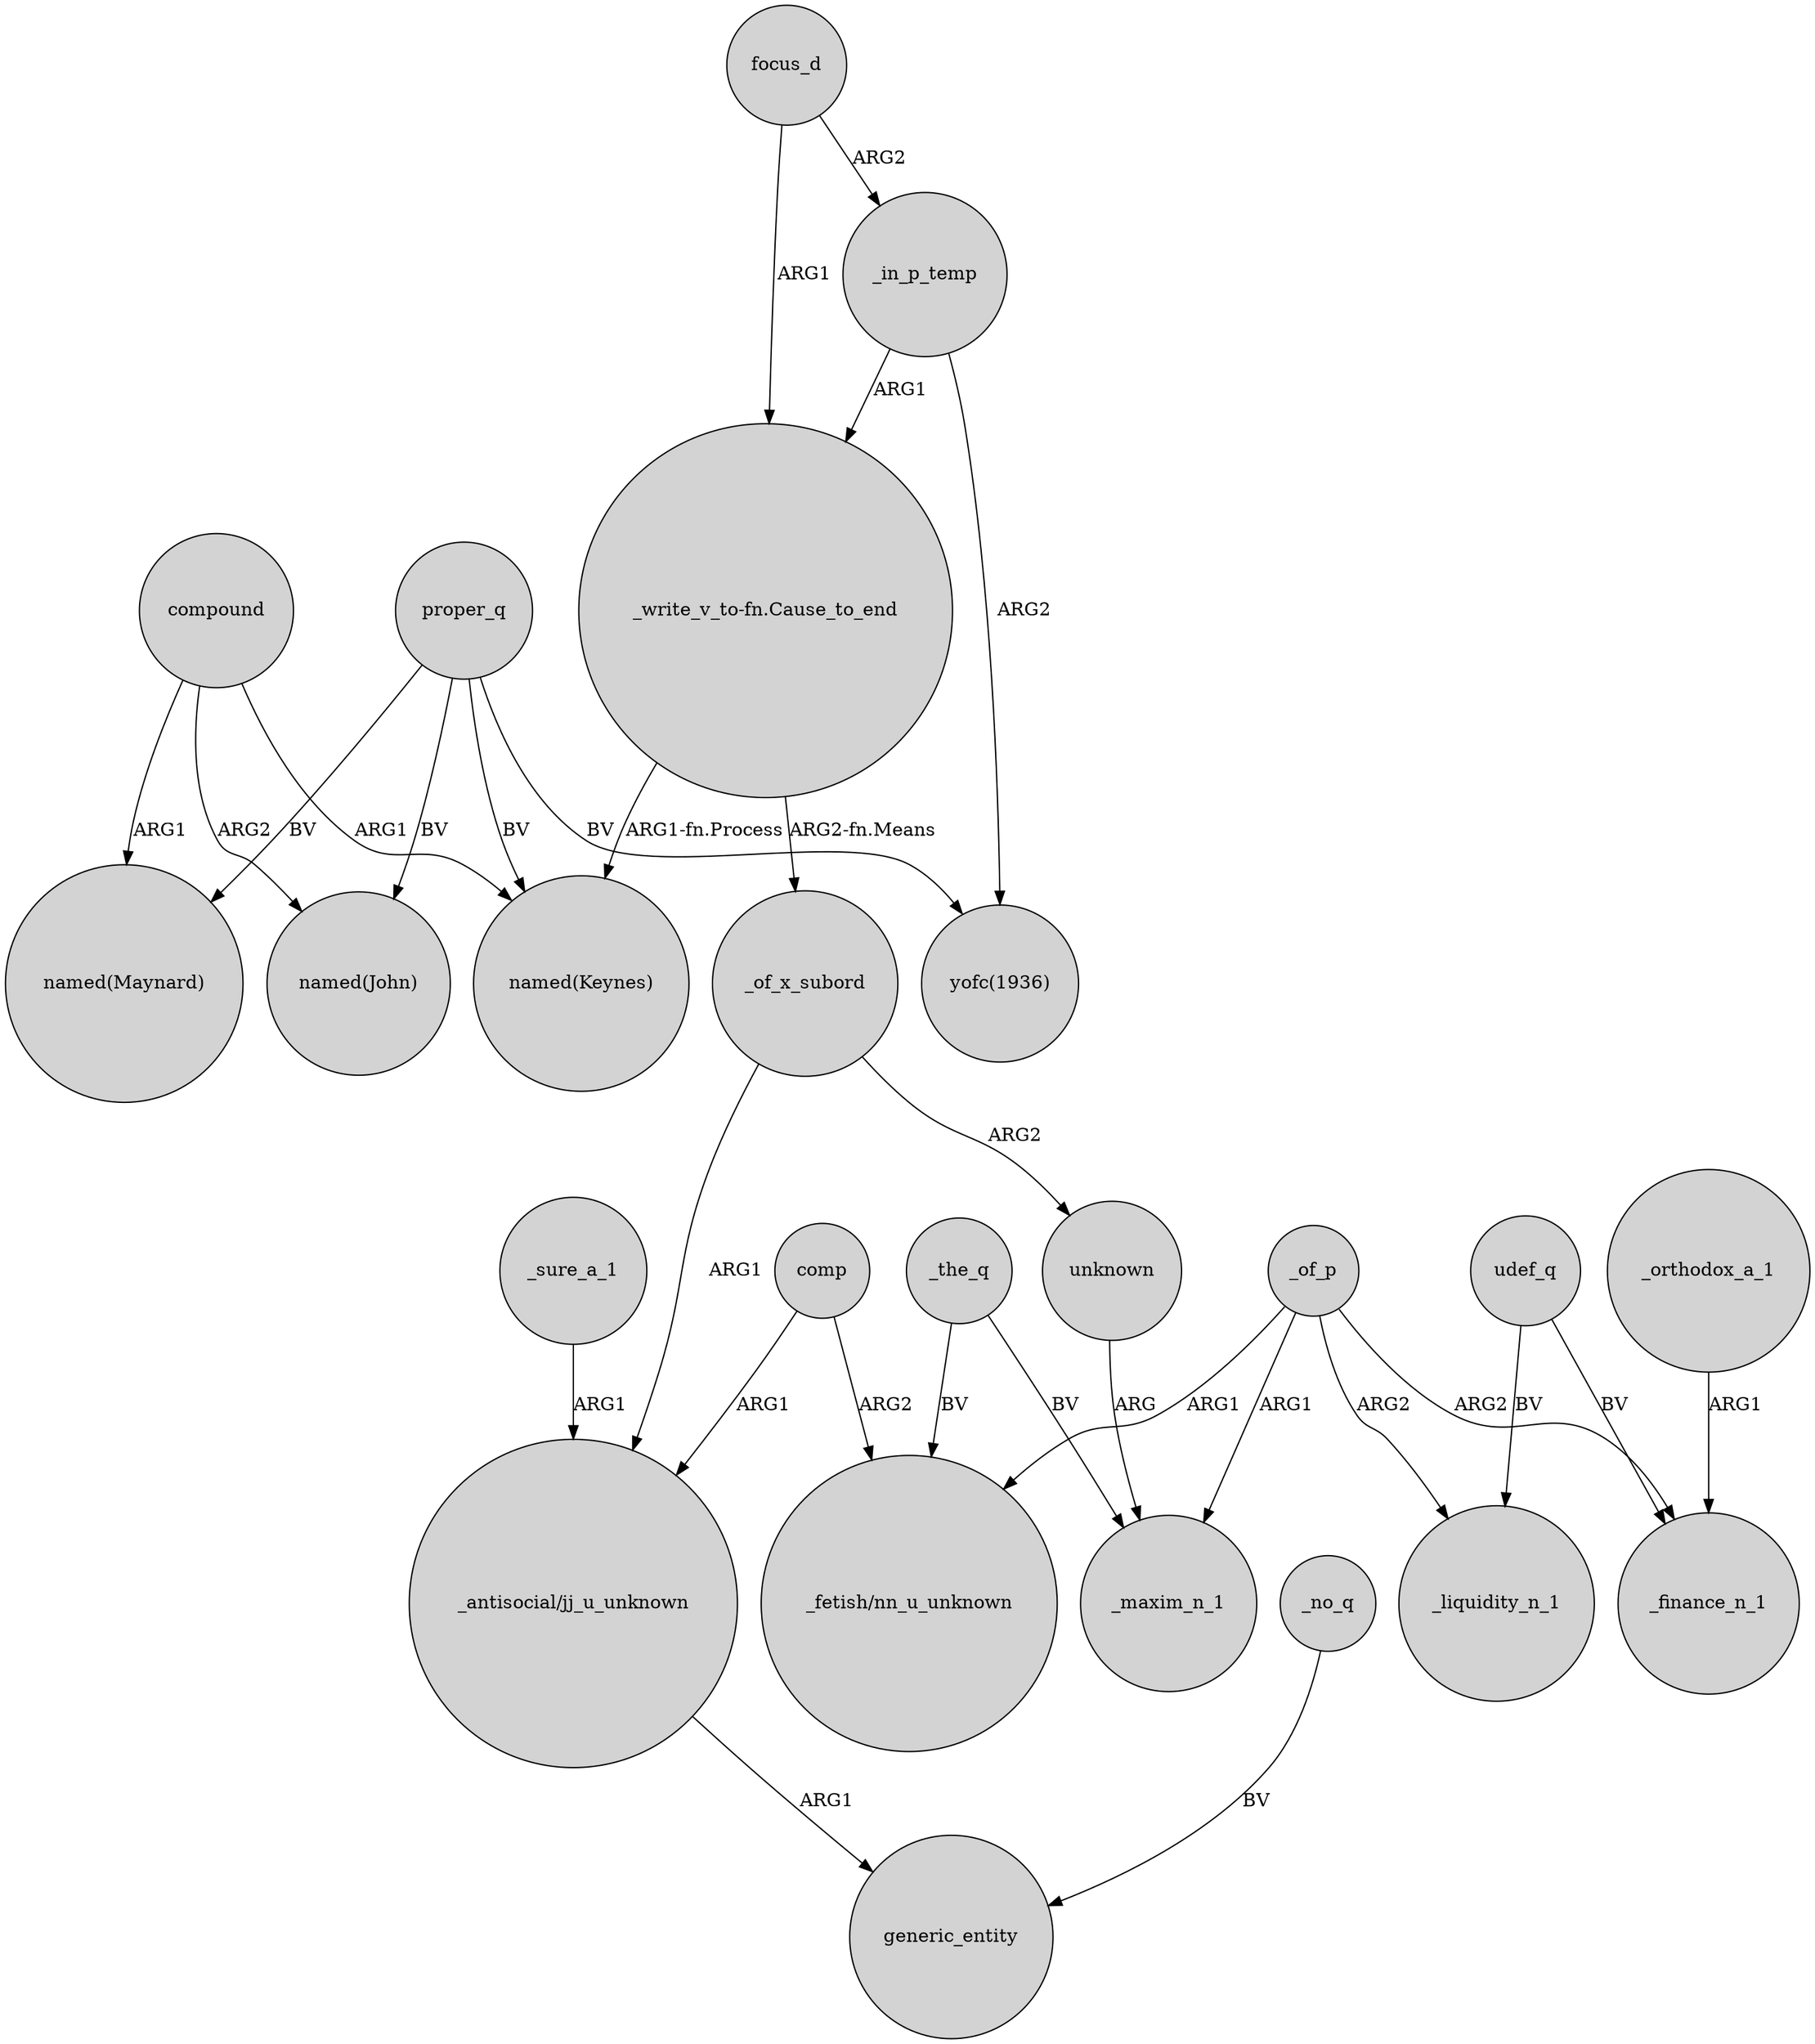 digraph {
	node [shape=circle style=filled]
	unknown -> _maxim_n_1 [label=ARG]
	_orthodox_a_1 -> _finance_n_1 [label=ARG1]
	_the_q -> "_fetish/nn_u_unknown" [label=BV]
	comp -> "_antisocial/jj_u_unknown" [label=ARG1]
	udef_q -> _finance_n_1 [label=BV]
	_sure_a_1 -> "_antisocial/jj_u_unknown" [label=ARG1]
	"_write_v_to-fn.Cause_to_end" -> "named(Keynes)" [label="ARG1-fn.Process"]
	_in_p_temp -> "yofc(1936)" [label=ARG2]
	_of_x_subord -> unknown [label=ARG2]
	_in_p_temp -> "_write_v_to-fn.Cause_to_end" [label=ARG1]
	proper_q -> "yofc(1936)" [label=BV]
	_no_q -> generic_entity [label=BV]
	_of_p -> _maxim_n_1 [label=ARG1]
	_of_p -> _liquidity_n_1 [label=ARG2]
	compound -> "named(Maynard)" [label=ARG1]
	udef_q -> _liquidity_n_1 [label=BV]
	compound -> "named(John)" [label=ARG2]
	comp -> "_fetish/nn_u_unknown" [label=ARG2]
	"_write_v_to-fn.Cause_to_end" -> _of_x_subord [label="ARG2-fn.Means"]
	_of_p -> "_fetish/nn_u_unknown" [label=ARG1]
	"_antisocial/jj_u_unknown" -> generic_entity [label=ARG1]
	proper_q -> "named(Keynes)" [label=BV]
	focus_d -> _in_p_temp [label=ARG2]
	_of_p -> _finance_n_1 [label=ARG2]
	_the_q -> _maxim_n_1 [label=BV]
	compound -> "named(Keynes)" [label=ARG1]
	_of_x_subord -> "_antisocial/jj_u_unknown" [label=ARG1]
	focus_d -> "_write_v_to-fn.Cause_to_end" [label=ARG1]
	proper_q -> "named(Maynard)" [label=BV]
	proper_q -> "named(John)" [label=BV]
}
